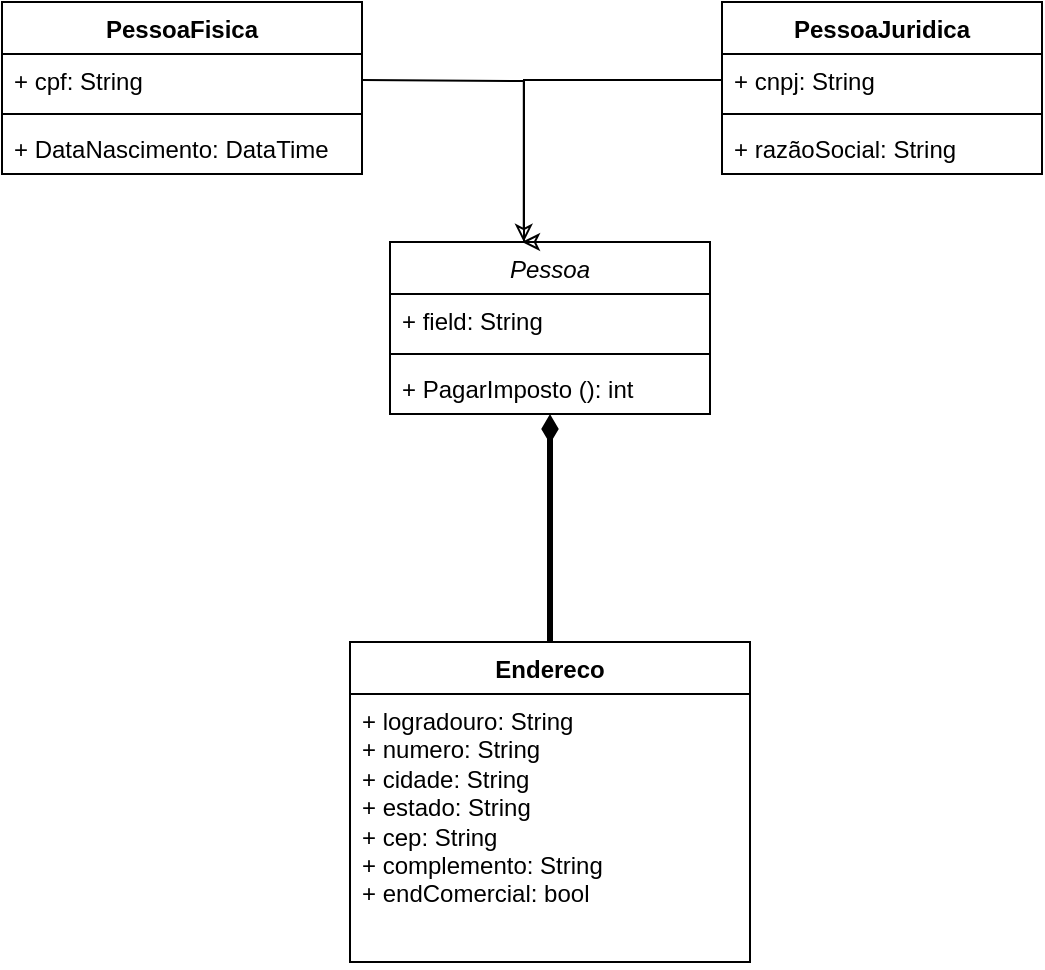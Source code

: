 <mxfile version="22.0.1" type="device">
  <diagram name="Página-1" id="Ua3v1BHji91D_q0pT6dB">
    <mxGraphModel dx="392" dy="249" grid="1" gridSize="10" guides="1" tooltips="1" connect="1" arrows="1" fold="1" page="1" pageScale="1" pageWidth="827" pageHeight="1169" math="0" shadow="0">
      <root>
        <mxCell id="0" />
        <mxCell id="1" parent="0" />
        <mxCell id="_yvtNexiW8ETfu01VHuk-1" value="&lt;span style=&quot;font-weight: normal;&quot;&gt;&lt;i&gt;Pessoa&lt;/i&gt;&lt;/span&gt;" style="swimlane;fontStyle=1;align=center;verticalAlign=top;childLayout=stackLayout;horizontal=1;startSize=26;horizontalStack=0;resizeParent=1;resizeParentMax=0;resizeLast=0;collapsible=1;marginBottom=0;whiteSpace=wrap;html=1;" vertex="1" parent="1">
          <mxGeometry x="234" y="280" width="160" height="86" as="geometry" />
        </mxCell>
        <mxCell id="_yvtNexiW8ETfu01VHuk-2" value="+ field: String" style="text;strokeColor=none;fillColor=none;align=left;verticalAlign=top;spacingLeft=4;spacingRight=4;overflow=hidden;rotatable=0;points=[[0,0.5],[1,0.5]];portConstraint=eastwest;whiteSpace=wrap;html=1;" vertex="1" parent="_yvtNexiW8ETfu01VHuk-1">
          <mxGeometry y="26" width="160" height="26" as="geometry" />
        </mxCell>
        <mxCell id="_yvtNexiW8ETfu01VHuk-3" value="" style="line;strokeWidth=1;fillColor=none;align=left;verticalAlign=middle;spacingTop=-1;spacingLeft=3;spacingRight=3;rotatable=0;labelPosition=right;points=[];portConstraint=eastwest;strokeColor=inherit;" vertex="1" parent="_yvtNexiW8ETfu01VHuk-1">
          <mxGeometry y="52" width="160" height="8" as="geometry" />
        </mxCell>
        <mxCell id="_yvtNexiW8ETfu01VHuk-4" value="+ PagarImposto (): int" style="text;strokeColor=none;fillColor=none;align=left;verticalAlign=top;spacingLeft=4;spacingRight=4;overflow=hidden;rotatable=0;points=[[0,0.5],[1,0.5]];portConstraint=eastwest;whiteSpace=wrap;html=1;" vertex="1" parent="_yvtNexiW8ETfu01VHuk-1">
          <mxGeometry y="60" width="160" height="26" as="geometry" />
        </mxCell>
        <mxCell id="_yvtNexiW8ETfu01VHuk-29" style="edgeStyle=orthogonalEdgeStyle;rounded=0;orthogonalLoop=1;jettySize=auto;html=1;endArrow=diamondThin;endFill=1;strokeWidth=3;" edge="1" parent="1" source="_yvtNexiW8ETfu01VHuk-5">
          <mxGeometry relative="1" as="geometry">
            <mxPoint x="314" y="366" as="targetPoint" />
            <Array as="points">
              <mxPoint x="314" y="410" />
              <mxPoint x="314" y="410" />
            </Array>
          </mxGeometry>
        </mxCell>
        <mxCell id="_yvtNexiW8ETfu01VHuk-5" value="Endereco" style="swimlane;fontStyle=1;align=center;verticalAlign=top;childLayout=stackLayout;horizontal=1;startSize=26;horizontalStack=0;resizeParent=1;resizeParentMax=0;resizeLast=0;collapsible=1;marginBottom=0;whiteSpace=wrap;html=1;" vertex="1" parent="1">
          <mxGeometry x="214" y="480" width="200" height="160" as="geometry" />
        </mxCell>
        <mxCell id="_yvtNexiW8ETfu01VHuk-6" value="&lt;div&gt;+ logradouro: String&lt;/div&gt;&lt;div&gt;+ numero: String&lt;/div&gt;&lt;div&gt;+ cidade: String&lt;/div&gt;&lt;div&gt;+ estado: String&lt;/div&gt;&lt;div&gt;+ cep: String&lt;/div&gt;&lt;div&gt;+ complemento: String&lt;/div&gt;&lt;div&gt;+ endComercial: bool&lt;/div&gt;&lt;div&gt;&lt;br&gt;&lt;/div&gt;" style="text;strokeColor=none;fillColor=none;align=left;verticalAlign=top;spacingLeft=4;spacingRight=4;overflow=hidden;rotatable=0;points=[[0,0.5],[1,0.5]];portConstraint=eastwest;whiteSpace=wrap;html=1;" vertex="1" parent="_yvtNexiW8ETfu01VHuk-5">
          <mxGeometry y="26" width="200" height="134" as="geometry" />
        </mxCell>
        <mxCell id="_yvtNexiW8ETfu01VHuk-28" style="edgeStyle=orthogonalEdgeStyle;rounded=0;orthogonalLoop=1;jettySize=auto;html=1;exitX=0;exitY=0.5;exitDx=0;exitDy=0;endArrow=classic;endFill=0;" edge="1" parent="1" source="_yvtNexiW8ETfu01VHuk-19">
          <mxGeometry relative="1" as="geometry">
            <mxPoint x="300" y="280" as="targetPoint" />
            <mxPoint x="380" y="199" as="sourcePoint" />
            <Array as="points">
              <mxPoint x="301" y="199" />
            </Array>
          </mxGeometry>
        </mxCell>
        <mxCell id="_yvtNexiW8ETfu01VHuk-18" value="PessoaJuridica" style="swimlane;fontStyle=1;align=center;verticalAlign=top;childLayout=stackLayout;horizontal=1;startSize=26;horizontalStack=0;resizeParent=1;resizeParentMax=0;resizeLast=0;collapsible=1;marginBottom=0;whiteSpace=wrap;html=1;" vertex="1" parent="1">
          <mxGeometry x="400" y="160" width="160" height="86" as="geometry" />
        </mxCell>
        <mxCell id="_yvtNexiW8ETfu01VHuk-19" value="+ cnpj: String" style="text;strokeColor=none;fillColor=none;align=left;verticalAlign=top;spacingLeft=4;spacingRight=4;overflow=hidden;rotatable=0;points=[[0,0.5],[1,0.5]];portConstraint=eastwest;whiteSpace=wrap;html=1;" vertex="1" parent="_yvtNexiW8ETfu01VHuk-18">
          <mxGeometry y="26" width="160" height="26" as="geometry" />
        </mxCell>
        <mxCell id="_yvtNexiW8ETfu01VHuk-20" value="" style="line;strokeWidth=1;fillColor=none;align=left;verticalAlign=middle;spacingTop=-1;spacingLeft=3;spacingRight=3;rotatable=0;labelPosition=right;points=[];portConstraint=eastwest;strokeColor=inherit;" vertex="1" parent="_yvtNexiW8ETfu01VHuk-18">
          <mxGeometry y="52" width="160" height="8" as="geometry" />
        </mxCell>
        <mxCell id="_yvtNexiW8ETfu01VHuk-21" value="+ razãoSocial: String" style="text;strokeColor=none;fillColor=none;align=left;verticalAlign=top;spacingLeft=4;spacingRight=4;overflow=hidden;rotatable=0;points=[[0,0.5],[1,0.5]];portConstraint=eastwest;whiteSpace=wrap;html=1;" vertex="1" parent="_yvtNexiW8ETfu01VHuk-18">
          <mxGeometry y="60" width="160" height="26" as="geometry" />
        </mxCell>
        <mxCell id="_yvtNexiW8ETfu01VHuk-27" style="edgeStyle=orthogonalEdgeStyle;rounded=0;orthogonalLoop=1;jettySize=auto;html=1;exitX=1;exitY=0.5;exitDx=0;exitDy=0;endArrow=classic;endFill=0;entryX=0.418;entryY=-0.001;entryDx=0;entryDy=0;entryPerimeter=0;" edge="1" parent="1" target="_yvtNexiW8ETfu01VHuk-1">
          <mxGeometry relative="1" as="geometry">
            <mxPoint x="300" y="96" as="targetPoint" />
            <mxPoint x="220" y="199" as="sourcePoint" />
          </mxGeometry>
        </mxCell>
        <mxCell id="_yvtNexiW8ETfu01VHuk-22" value="PessoaFisica" style="swimlane;fontStyle=1;align=center;verticalAlign=top;childLayout=stackLayout;horizontal=1;startSize=26;horizontalStack=0;resizeParent=1;resizeParentMax=0;resizeLast=0;collapsible=1;marginBottom=0;whiteSpace=wrap;html=1;" vertex="1" parent="1">
          <mxGeometry x="40" y="160" width="180" height="86" as="geometry" />
        </mxCell>
        <mxCell id="_yvtNexiW8ETfu01VHuk-23" value="+ cpf: String" style="text;strokeColor=none;fillColor=none;align=left;verticalAlign=top;spacingLeft=4;spacingRight=4;overflow=hidden;rotatable=0;points=[[0,0.5],[1,0.5]];portConstraint=eastwest;whiteSpace=wrap;html=1;" vertex="1" parent="_yvtNexiW8ETfu01VHuk-22">
          <mxGeometry y="26" width="180" height="26" as="geometry" />
        </mxCell>
        <mxCell id="_yvtNexiW8ETfu01VHuk-24" value="" style="line;strokeWidth=1;fillColor=none;align=left;verticalAlign=middle;spacingTop=-1;spacingLeft=3;spacingRight=3;rotatable=0;labelPosition=right;points=[];portConstraint=eastwest;strokeColor=inherit;" vertex="1" parent="_yvtNexiW8ETfu01VHuk-22">
          <mxGeometry y="52" width="180" height="8" as="geometry" />
        </mxCell>
        <mxCell id="_yvtNexiW8ETfu01VHuk-25" value="+ DataNascimento: DataTime" style="text;strokeColor=none;fillColor=none;align=left;verticalAlign=top;spacingLeft=4;spacingRight=4;overflow=hidden;rotatable=0;points=[[0,0.5],[1,0.5]];portConstraint=eastwest;whiteSpace=wrap;html=1;" vertex="1" parent="_yvtNexiW8ETfu01VHuk-22">
          <mxGeometry y="60" width="180" height="26" as="geometry" />
        </mxCell>
      </root>
    </mxGraphModel>
  </diagram>
</mxfile>

